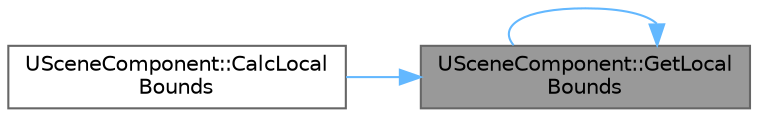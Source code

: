 digraph "USceneComponent::GetLocalBounds"
{
 // INTERACTIVE_SVG=YES
 // LATEX_PDF_SIZE
  bgcolor="transparent";
  edge [fontname=Helvetica,fontsize=10,labelfontname=Helvetica,labelfontsize=10];
  node [fontname=Helvetica,fontsize=10,shape=box,height=0.2,width=0.4];
  rankdir="RL";
  Node1 [id="Node000001",label="USceneComponent::GetLocal\lBounds",height=0.2,width=0.4,color="gray40", fillcolor="grey60", style="filled", fontcolor="black",tooltip="Whether or not the cached PhysicsVolume this component overlaps should be updated when the component ..."];
  Node1 -> Node2 [id="edge1_Node000001_Node000002",dir="back",color="steelblue1",style="solid",tooltip=" "];
  Node2 [id="Node000002",label="USceneComponent::CalcLocal\lBounds",height=0.2,width=0.4,color="grey40", fillcolor="white", style="filled",URL="$d7/dde/classUSceneComponent.html#aa78081d5796f992b3306fe832a0f4348",tooltip="Calculate the local bounds of the component."];
  Node1 -> Node1 [id="edge2_Node000001_Node000001",dir="back",color="steelblue1",style="solid",tooltip=" "];
}
